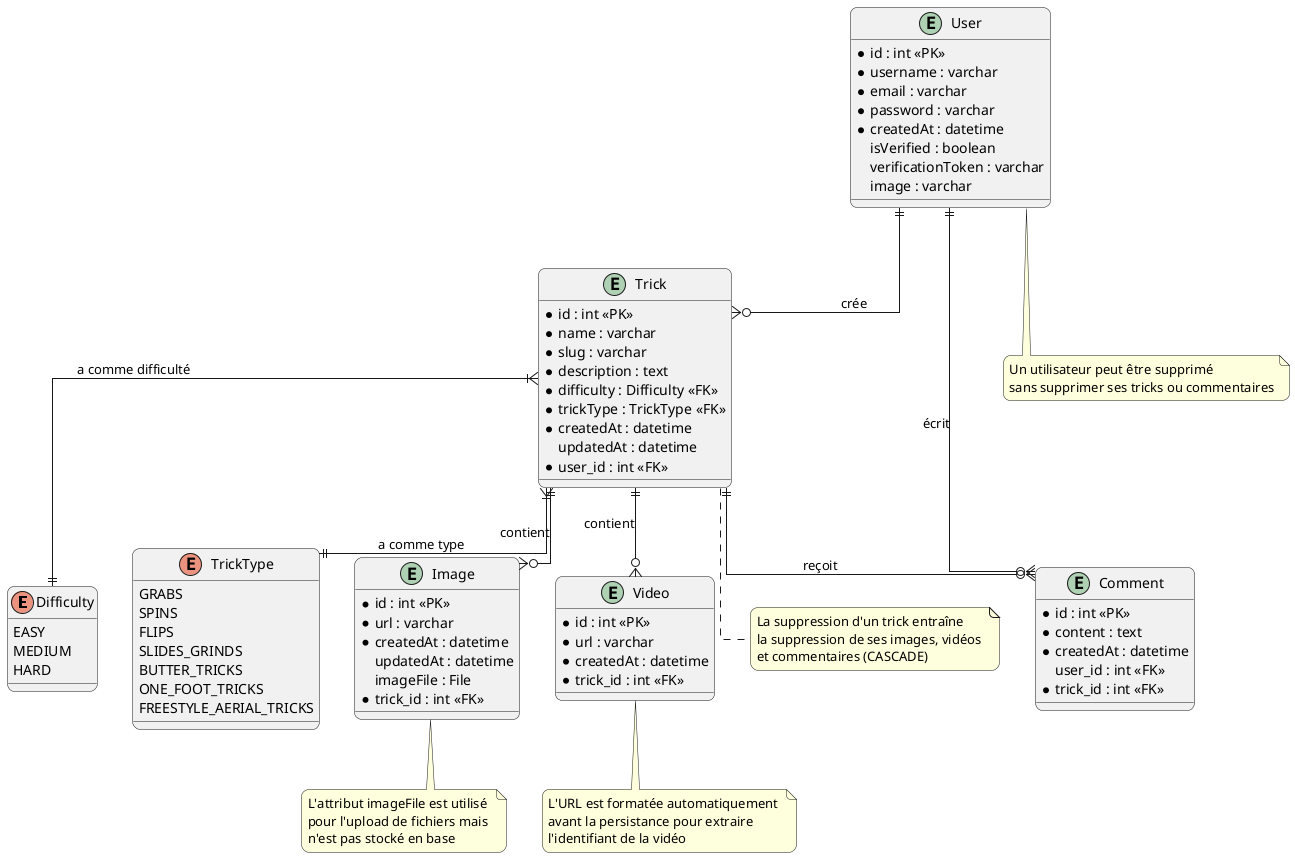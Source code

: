 @startuml
' Utilisation de skinparam pour améliorer l'apparence
skinparam linetype ortho
skinparam backgroundColor white
skinparam roundcorner 15

' Énumérations
enum Difficulty {
  EASY
  MEDIUM
  HARD
}

enum TrickType {
  GRABS
  SPINS
  FLIPS
  SLIDES_GRINDS
  BUTTER_TRICKS
  ONE_FOOT_TRICKS
  FREESTYLE_AERIAL_TRICKS
}

' Entités
entity User {
  *id : int <<PK>>
  *username : varchar
  *email : varchar
  *password : varchar
  *createdAt : datetime
  isVerified : boolean
  verificationToken : varchar
  image : varchar
}

entity Trick {
  *id : int <<PK>>
  *name : varchar
  *slug : varchar
  *description : text
  *difficulty : Difficulty <<FK>>
  *trickType : TrickType <<FK>>
  *createdAt : datetime
  updatedAt : datetime
  *user_id : int <<FK>>
}

entity Image {
  *id : int <<PK>>
  *url : varchar
  *createdAt : datetime
  updatedAt : datetime
  imageFile : File
  *trick_id : int <<FK>>
}

entity Video {
  *id : int <<PK>>
  *url : varchar
  *createdAt : datetime
  *trick_id : int <<FK>>
}

entity Comment {
  *id : int <<PK>>
  *content : text
  *createdAt : datetime
  user_id : int <<FK>>
  *trick_id : int <<FK>>
}

' Relations
User ||--o{ Trick : crée
User ||--o{ Comment : écrit
Trick ||--o{ Image : contient
Trick ||--o{ Video : contient
Trick ||--o{ Comment : reçoit
Trick }|--|| Difficulty : a comme difficulté
Trick }|--|| TrickType : a comme type

' Notes explicatives
note bottom of Image
  L'attribut imageFile est utilisé 
  pour l'upload de fichiers mais 
  n'est pas stocké en base
end note

note bottom of Video
  L'URL est formatée automatiquement 
  avant la persistance pour extraire 
  l'identifiant de la vidéo
end note

note bottom of User
  Un utilisateur peut être supprimé 
  sans supprimer ses tricks ou commentaires
end note

note bottom of Trick
  La suppression d'un trick entraîne 
  la suppression de ses images, vidéos 
  et commentaires (CASCADE)
end note
@enduml
